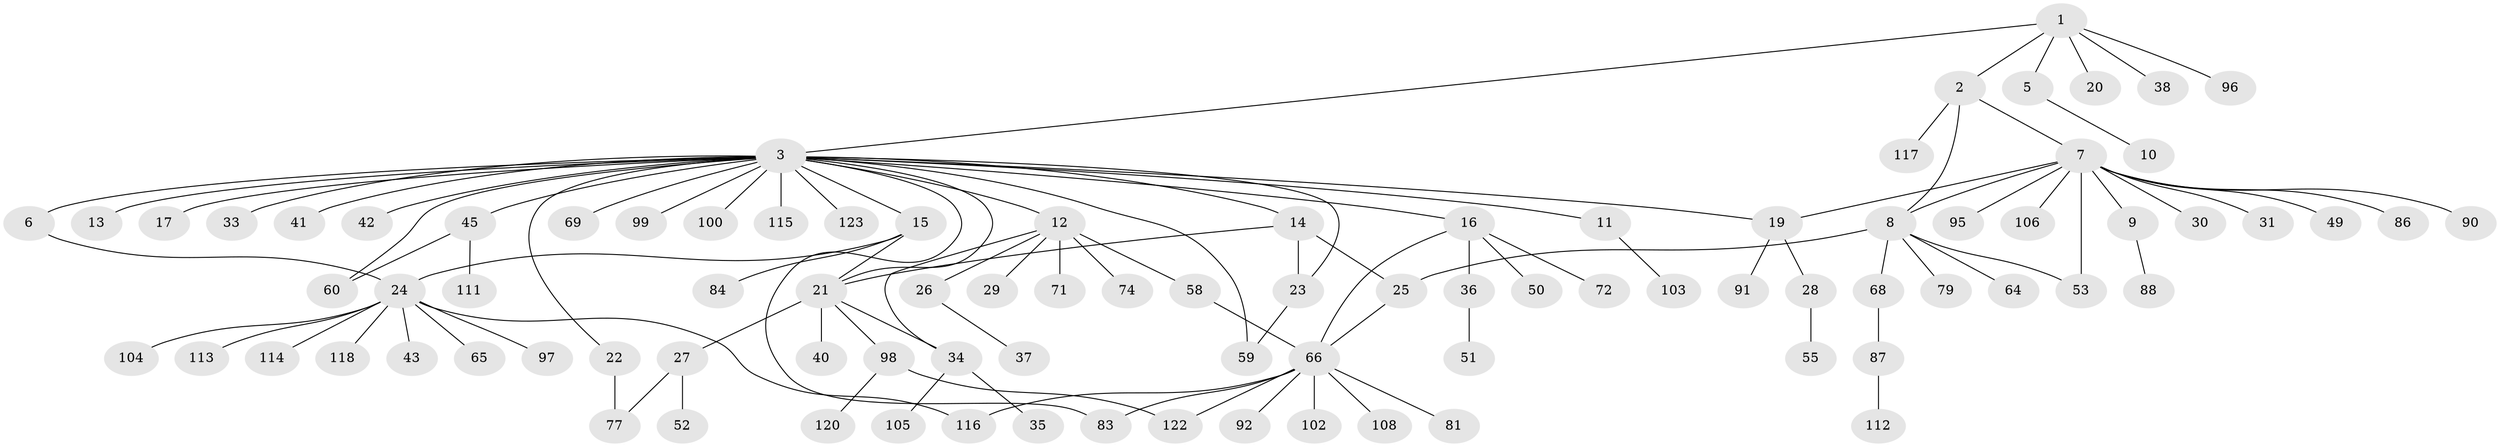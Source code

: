 // original degree distribution, {6: 0.024390243902439025, 5: 0.04065040650406504, 26: 0.008130081300813009, 1: 0.5772357723577236, 2: 0.1951219512195122, 13: 0.008130081300813009, 3: 0.07317073170731707, 8: 0.016260162601626018, 7: 0.016260162601626018, 4: 0.04065040650406504}
// Generated by graph-tools (version 1.1) at 2025/11/02/27/25 16:11:16]
// undirected, 91 vertices, 107 edges
graph export_dot {
graph [start="1"]
  node [color=gray90,style=filled];
  1 [super="+70"];
  2 [super="+4"];
  3 [super="+101"];
  5;
  6 [super="+18"];
  7 [super="+82"];
  8 [super="+32"];
  9 [super="+78"];
  10;
  11;
  12 [super="+54"];
  13;
  14 [super="+62"];
  15 [super="+61"];
  16 [super="+48"];
  17 [super="+44"];
  19 [super="+93"];
  20;
  21 [super="+85"];
  22;
  23 [super="+89"];
  24 [super="+57"];
  25 [super="+119"];
  26 [super="+107"];
  27 [super="+63"];
  28;
  29;
  30 [super="+47"];
  31;
  33;
  34 [super="+39"];
  35;
  36 [super="+80"];
  37;
  38 [super="+109"];
  40;
  41;
  42 [super="+56"];
  43 [super="+121"];
  45 [super="+46"];
  49;
  50;
  51 [super="+75"];
  52;
  53;
  55;
  58;
  59;
  60 [super="+73"];
  64;
  65;
  66 [super="+67"];
  68 [super="+76"];
  69;
  71;
  72;
  74;
  77;
  79;
  81;
  83;
  84;
  86;
  87 [super="+94"];
  88;
  90;
  91;
  92;
  95;
  96;
  97;
  98 [super="+110"];
  99;
  100;
  102;
  103;
  104;
  105;
  106;
  108;
  111;
  112;
  113;
  114;
  115;
  116;
  117;
  118;
  120;
  122;
  123;
  1 -- 2;
  1 -- 3;
  1 -- 5;
  1 -- 20;
  1 -- 38;
  1 -- 96;
  2 -- 7;
  2 -- 8;
  2 -- 117;
  3 -- 6;
  3 -- 11;
  3 -- 12;
  3 -- 13;
  3 -- 14;
  3 -- 15;
  3 -- 16;
  3 -- 17;
  3 -- 19;
  3 -- 22;
  3 -- 23;
  3 -- 33;
  3 -- 41;
  3 -- 42;
  3 -- 45;
  3 -- 59;
  3 -- 69;
  3 -- 83;
  3 -- 99;
  3 -- 100;
  3 -- 115;
  3 -- 123;
  3 -- 60;
  3 -- 21;
  5 -- 10;
  6 -- 24;
  7 -- 8;
  7 -- 9;
  7 -- 19;
  7 -- 30;
  7 -- 31;
  7 -- 49;
  7 -- 53;
  7 -- 86;
  7 -- 90;
  7 -- 95;
  7 -- 106;
  8 -- 25;
  8 -- 53;
  8 -- 64;
  8 -- 68;
  8 -- 79;
  9 -- 88;
  11 -- 103;
  12 -- 26;
  12 -- 29;
  12 -- 34;
  12 -- 58;
  12 -- 71;
  12 -- 74;
  14 -- 21;
  14 -- 23;
  14 -- 25;
  15 -- 21;
  15 -- 24;
  15 -- 84;
  16 -- 36;
  16 -- 50;
  16 -- 72;
  16 -- 66;
  19 -- 28;
  19 -- 91;
  21 -- 27;
  21 -- 40;
  21 -- 98;
  21 -- 34;
  22 -- 77;
  23 -- 59;
  24 -- 43;
  24 -- 65;
  24 -- 104;
  24 -- 113;
  24 -- 114;
  24 -- 116;
  24 -- 97;
  24 -- 118;
  25 -- 66;
  26 -- 37;
  27 -- 52;
  27 -- 77;
  28 -- 55;
  34 -- 35;
  34 -- 105;
  36 -- 51;
  45 -- 60;
  45 -- 111;
  58 -- 66;
  66 -- 81;
  66 -- 83;
  66 -- 108;
  66 -- 116;
  66 -- 102;
  66 -- 122;
  66 -- 92;
  68 -- 87;
  87 -- 112;
  98 -- 120;
  98 -- 122;
}
